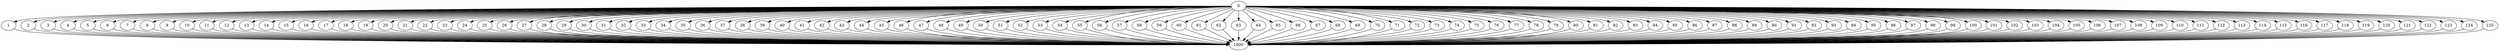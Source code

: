 #
// Valery Bakanov research computer complex (2008 and further); e881e@mail.ru, http://vbakanov.ru/left_1.htm
#  Total edges in this directed graph: 127
/* This file was hand-crafted algorithm for banded matrix multiplication */
#
digraph M_MATR_BAND_125 {
0 -> 1 ;
0 -> 2 ;
0 -> 3 ;
0 -> 4 ;
0 -> 5 ;
0 -> 6 ;
0 -> 7 ;
0 -> 8 ;
0 -> 9 ;
0 -> 10 ;

0 -> 11 ;
0 -> 12 ;
0 -> 13 ;
0 -> 14 ;
0 -> 15 ;
0 -> 16 ;
0 -> 17 ;
0 -> 18 ;
0 -> 19 ;
0 -> 20 ;

0 -> 21 ;
0 -> 22 ;
0 -> 23 ;
0 -> 24 ;
0 -> 25 ;
0 -> 26 ;
0 -> 27 ;
0 -> 28 ;
0 -> 29 ;
0 -> 30 ;

0 -> 31 ;
0 -> 32 ;
0 -> 33 ;
0 -> 34 ;
0 -> 35 ;
0 -> 36 ;
0 -> 37 ;
0 -> 38 ;
0 -> 39 ;
0 -> 40 ;

0 -> 41 ;
0 -> 42 ;
0 -> 43 ;
0 -> 44 ;
0 -> 45 ;
0 -> 46 ;
0 -> 47 ;
0 -> 48 ;
0 -> 49 ;
0 -> 50 ;

0 -> 51 ;
0 -> 52 ;
0 -> 53 ;
0 -> 54 ;
0 -> 55 ;
0 -> 56 ;
0 -> 57 ;
0 -> 58 ;
0 -> 59 ;
0 -> 60 ;

0 -> 61 ;
0 -> 62 ;
0 -> 63 ;
0 -> 64 ;
0 -> 65 ;
0 -> 66 ;
0 -> 67 ;
0 -> 68 ;
0 -> 69 ;
0 -> 70 ;

0 -> 71 ;
0 -> 72 ;
0 -> 73 ;
0 -> 74 ;
0 -> 75 ;
0 -> 76 ;
0 -> 77 ;
0 -> 78 ;
0 -> 79 ;
0 -> 80 ;

0 -> 81 ;
0 -> 82 ;
0 -> 83 ;
0 -> 84 ;
0 -> 85 ;
0 -> 86 ;
0 -> 87 ;
0 -> 88 ;
0 -> 89 ;
0 -> 90 ;

0 -> 91 ;
0 -> 92 ;
0 -> 93 ;
0 -> 94 ;
0 -> 95 ;
0 -> 96 ;
0 -> 97 ;
0 -> 98 ;
0 -> 99 ;
0 -> 100 ;

0 -> 101 ;
0 -> 102 ;
0 -> 103 ;
0 -> 104 ;
0 -> 105 ;
0 -> 106 ;
0 -> 107 ;
0 -> 108 ;
0 -> 109 ;
0 -> 110 ;

0 -> 111 ;
0 -> 112 ;
0 -> 113 ;
0 -> 114 ;
0 -> 115 ;
0 -> 116 ;
0 -> 117 ;
0 -> 118 ;
0 -> 119 ;
0 -> 120 ;

0 -> 121 ;
0 -> 122 ;
0 -> 123 ;
0 -> 124 ;
0 -> 125 ;

1 -> 1000 ;
2 -> 1000 ;
3 -> 1000 ;
4 -> 1000 ;
5 -> 1000 ;
6 -> 1000 ;
7 -> 1000 ;
8 -> 1000 ;
9 -> 1000 ;
10 -> 1000 ;

11 -> 1000 ;
12 -> 1000 ;
13 -> 1000 ;
14 -> 1000 ;
15 -> 1000 ;
16 -> 1000 ;
17 -> 1000 ;
18 -> 1000 ;
19 -> 1000 ;
20 -> 1000 ;

21 -> 1000 ;
22 -> 1000 ;
23 -> 1000 ;
24 -> 1000 ;
25 -> 1000 ;
26 -> 1000 ;
27 -> 1000 ;
28 -> 1000 ;
29 -> 1000 ;
30 -> 1000 ;

31 -> 1000 ;
32 -> 1000 ;
33 -> 1000 ;
34 -> 1000 ;
35 -> 1000 ;
36 -> 1000 ;
37 -> 1000 ;
38 -> 1000 ;
39 -> 1000 ;
40 -> 1000 ;

41 -> 1000 ;
42 -> 1000 ;
43 -> 1000 ;
44 -> 1000 ;
45 -> 1000 ;
46 -> 1000 ;
47 -> 1000 ;
48 -> 1000 ;
49 -> 1000 ;
50 -> 1000 ;

51 -> 1000 ;
52 -> 1000 ;
53 -> 1000 ;
54 -> 1000 ;
55 -> 1000 ;
56 -> 1000 ;
57 -> 1000 ;
58 -> 1000 ;
59 -> 1000 ;
60 -> 1000 ;

61 -> 1000 ;
62 -> 1000 ;
63 -> 1000 ;
64 -> 1000 ;
65 -> 1000 ;
66 -> 1000 ;
67 -> 1000 ;
68 -> 1000 ;
69 -> 1000 ;
70 -> 1000 ;

71 -> 1000 ;
72 -> 1000 ;
73 -> 1000 ;
74 -> 1000 ;
75 -> 1000 ;
76 -> 1000 ;
77 -> 1000 ;
78 -> 1000 ;
79 -> 1000 ;
80 -> 1000 ;

81 -> 1000 ;
82 -> 1000 ;
83 -> 1000 ;
84 -> 1000 ;
85 -> 1000 ;
86 -> 1000 ;
87 -> 1000 ;
88 -> 1000 ;
89 -> 1000 ;
90 -> 1000 ;

91 -> 1000 ;
92 -> 1000 ;
93 -> 1000 ;
94 -> 1000 ;
95 -> 1000 ;
96 -> 1000 ;
97 -> 1000 ;
98 -> 1000 ;
99 -> 1000 ;
100 -> 1000 ;

101 -> 1000 ;
102 -> 1000 ;
103 -> 1000 ;
104 -> 1000 ;
105 -> 1000 ;
106 -> 1000 ;
107 -> 1000 ;
108 -> 1000 ;
109 -> 1000 ;
110 -> 1000 ;

111 -> 1000 ;
112 -> 1000 ;
113 -> 1000 ;
114 -> 1000 ;
115 -> 1000 ;
116 -> 1000 ;
117 -> 1000 ;
118 -> 1000 ;
119 -> 1000 ;
120 -> 1000 ;

121 -> 1000 ;
122 -> 1000 ;
123 -> 1000 ;
124 -> 1000 ;
125 -> 1000 ;

}
